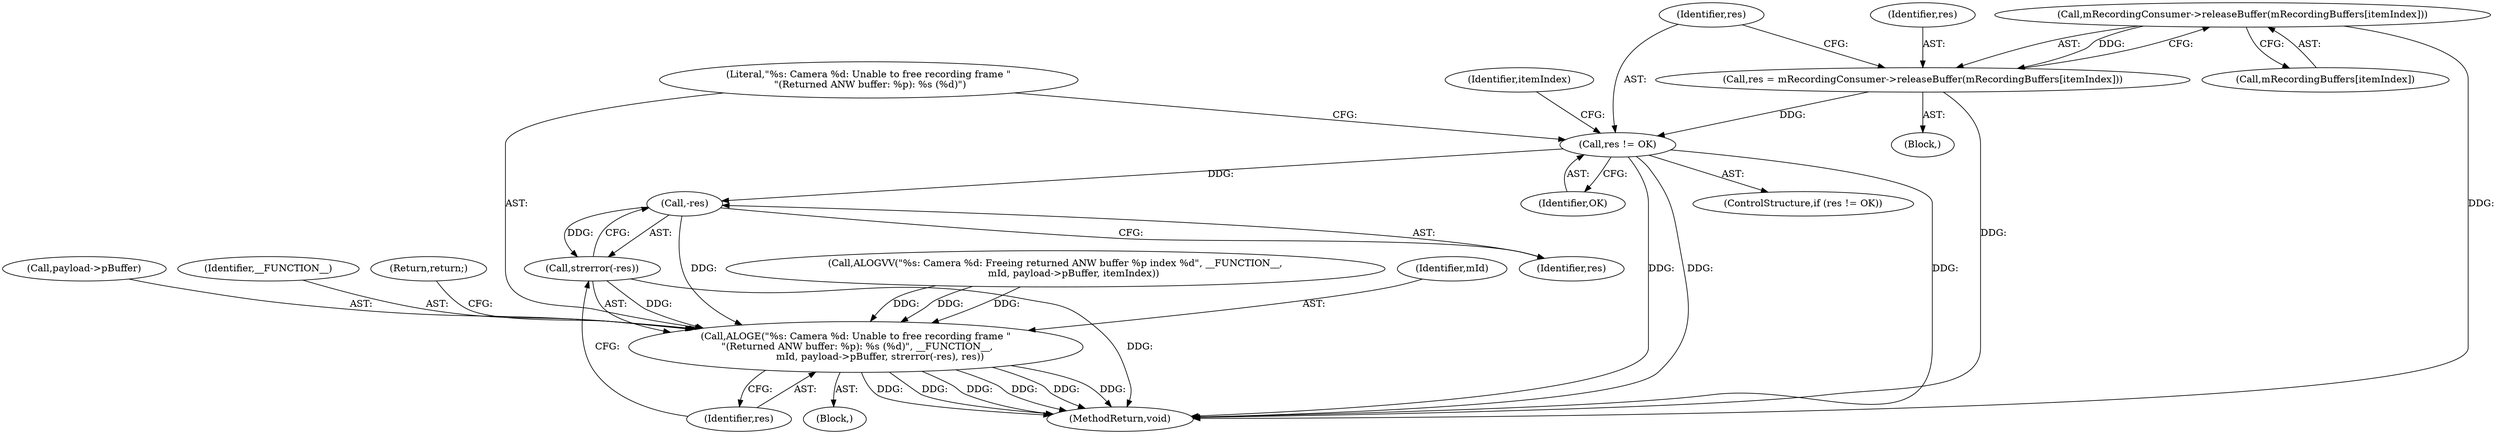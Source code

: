 digraph "0_Android_1f24c730ab6ca5aff1e3137b340b8aeaeda4bdbc_3@array" {
"1000217" [label="(Call,mRecordingConsumer->releaseBuffer(mRecordingBuffers[itemIndex]))"];
"1000215" [label="(Call,res = mRecordingConsumer->releaseBuffer(mRecordingBuffers[itemIndex]))"];
"1000222" [label="(Call,res != OK)"];
"1000234" [label="(Call,-res)"];
"1000233" [label="(Call,strerror(-res))"];
"1000226" [label="(Call,ALOGE(\"%s: Camera %d: Unable to free recording frame \"\n \"(Returned ANW buffer: %p): %s (%d)\", __FUNCTION__,\n                mId, payload->pBuffer, strerror(-res), res))"];
"1000228" [label="(Identifier,__FUNCTION__)"];
"1000227" [label="(Literal,\"%s: Camera %d: Unable to free recording frame \"\n \"(Returned ANW buffer: %p): %s (%d)\")"];
"1000217" [label="(Call,mRecordingConsumer->releaseBuffer(mRecordingBuffers[itemIndex]))"];
"1000234" [label="(Call,-res)"];
"1000229" [label="(Identifier,mId)"];
"1000236" [label="(Identifier,res)"];
"1000216" [label="(Identifier,res)"];
"1000224" [label="(Identifier,OK)"];
"1000226" [label="(Call,ALOGE(\"%s: Camera %d: Unable to free recording frame \"\n \"(Returned ANW buffer: %p): %s (%d)\", __FUNCTION__,\n                mId, payload->pBuffer, strerror(-res), res))"];
"1000218" [label="(Call,mRecordingBuffers[itemIndex])"];
"1000233" [label="(Call,strerror(-res))"];
"1000225" [label="(Block,)"];
"1000237" [label="(Return,return;)"];
"1000239" [label="(Identifier,itemIndex)"];
"1000235" [label="(Identifier,res)"];
"1000250" [label="(MethodReturn,void)"];
"1000222" [label="(Call,res != OK)"];
"1000221" [label="(ControlStructure,if (res != OK))"];
"1000215" [label="(Call,res = mRecordingConsumer->releaseBuffer(mRecordingBuffers[itemIndex]))"];
"1000207" [label="(Call,ALOGVV(\"%s: Camera %d: Freeing returned ANW buffer %p index %d\", __FUNCTION__,\n            mId, payload->pBuffer, itemIndex))"];
"1000230" [label="(Call,payload->pBuffer)"];
"1000103" [label="(Block,)"];
"1000223" [label="(Identifier,res)"];
"1000217" -> "1000215"  [label="AST: "];
"1000217" -> "1000218"  [label="CFG: "];
"1000218" -> "1000217"  [label="AST: "];
"1000215" -> "1000217"  [label="CFG: "];
"1000217" -> "1000250"  [label="DDG: "];
"1000217" -> "1000215"  [label="DDG: "];
"1000215" -> "1000103"  [label="AST: "];
"1000216" -> "1000215"  [label="AST: "];
"1000223" -> "1000215"  [label="CFG: "];
"1000215" -> "1000250"  [label="DDG: "];
"1000215" -> "1000222"  [label="DDG: "];
"1000222" -> "1000221"  [label="AST: "];
"1000222" -> "1000224"  [label="CFG: "];
"1000223" -> "1000222"  [label="AST: "];
"1000224" -> "1000222"  [label="AST: "];
"1000227" -> "1000222"  [label="CFG: "];
"1000239" -> "1000222"  [label="CFG: "];
"1000222" -> "1000250"  [label="DDG: "];
"1000222" -> "1000250"  [label="DDG: "];
"1000222" -> "1000250"  [label="DDG: "];
"1000222" -> "1000234"  [label="DDG: "];
"1000234" -> "1000233"  [label="AST: "];
"1000234" -> "1000235"  [label="CFG: "];
"1000235" -> "1000234"  [label="AST: "];
"1000233" -> "1000234"  [label="CFG: "];
"1000234" -> "1000233"  [label="DDG: "];
"1000234" -> "1000226"  [label="DDG: "];
"1000233" -> "1000226"  [label="AST: "];
"1000236" -> "1000233"  [label="CFG: "];
"1000233" -> "1000250"  [label="DDG: "];
"1000233" -> "1000226"  [label="DDG: "];
"1000226" -> "1000225"  [label="AST: "];
"1000226" -> "1000236"  [label="CFG: "];
"1000227" -> "1000226"  [label="AST: "];
"1000228" -> "1000226"  [label="AST: "];
"1000229" -> "1000226"  [label="AST: "];
"1000230" -> "1000226"  [label="AST: "];
"1000236" -> "1000226"  [label="AST: "];
"1000237" -> "1000226"  [label="CFG: "];
"1000226" -> "1000250"  [label="DDG: "];
"1000226" -> "1000250"  [label="DDG: "];
"1000226" -> "1000250"  [label="DDG: "];
"1000226" -> "1000250"  [label="DDG: "];
"1000226" -> "1000250"  [label="DDG: "];
"1000226" -> "1000250"  [label="DDG: "];
"1000207" -> "1000226"  [label="DDG: "];
"1000207" -> "1000226"  [label="DDG: "];
"1000207" -> "1000226"  [label="DDG: "];
}
